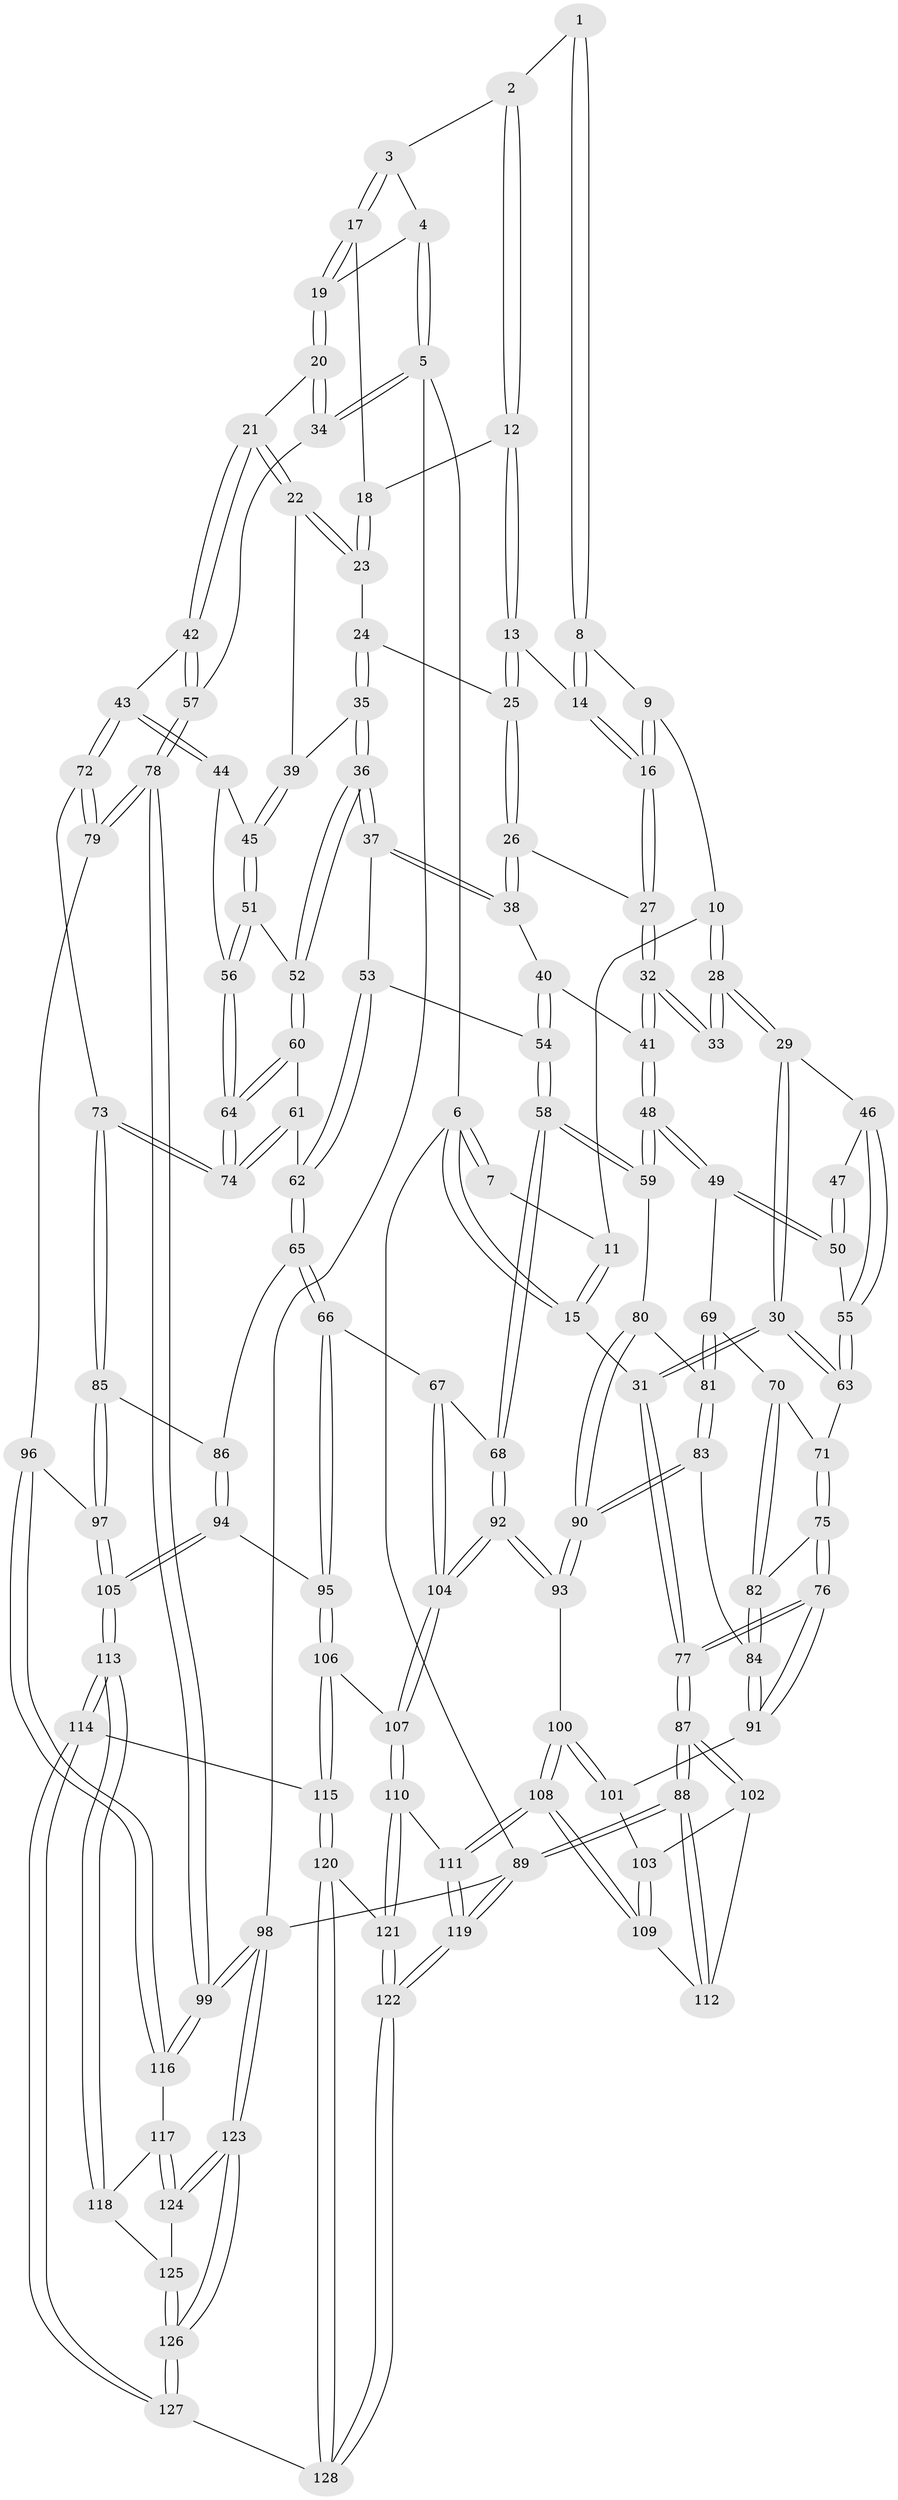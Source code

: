 // Generated by graph-tools (version 1.1) at 2025/38/03/09/25 02:38:24]
// undirected, 128 vertices, 317 edges
graph export_dot {
graph [start="1"]
  node [color=gray90,style=filled];
  1 [pos="+0.25812538969962234+0"];
  2 [pos="+0.6951786462286407+0"];
  3 [pos="+0.8730425842487318+0"];
  4 [pos="+0.9202462327084904+0"];
  5 [pos="+1+0"];
  6 [pos="+0+0"];
  7 [pos="+0.23388082125751108+0"];
  8 [pos="+0.38294122080358706+0.08005113972408066"];
  9 [pos="+0.3478999944753938+0.1310181869477444"];
  10 [pos="+0.18961609754056147+0.13437077259597185"];
  11 [pos="+0.18505550564295434+0.031879023906622804"];
  12 [pos="+0.5512630807646239+0.11496561009511884"];
  13 [pos="+0.5507814166473919+0.11571827537931802"];
  14 [pos="+0.4975980846700085+0.12296680615106613"];
  15 [pos="+0+0.17471824060505262"];
  16 [pos="+0.37674651949970556+0.23387190433686875"];
  17 [pos="+0.7365778800318195+0.1832543837153232"];
  18 [pos="+0.7298509427844548+0.18911957371373384"];
  19 [pos="+0.8366664791903419+0.24668892165643916"];
  20 [pos="+0.8562690647936245+0.3060609473228382"];
  21 [pos="+0.8285969032991183+0.33822238813381117"];
  22 [pos="+0.7457889905233619+0.3130918648168109"];
  23 [pos="+0.7084394798733448+0.22590743142626923"];
  24 [pos="+0.5922497506532832+0.24039233776285854"];
  25 [pos="+0.5571226141133724+0.15144722813521028"];
  26 [pos="+0.43832372612805254+0.2847161747451622"];
  27 [pos="+0.37331901871738865+0.24392015865658717"];
  28 [pos="+0.18221222884917743+0.16201448104329383"];
  29 [pos="+0+0.2802507745609659"];
  30 [pos="+0+0.2864503501454744"];
  31 [pos="+0+0.28243075436694"];
  32 [pos="+0.2926343177946993+0.2817975251368452"];
  33 [pos="+0.28381387015695964+0.27799576283176325"];
  34 [pos="+1+0.2224864765200897"];
  35 [pos="+0.5852710738754763+0.2972978560523805"];
  36 [pos="+0.5474996479833023+0.361752813556619"];
  37 [pos="+0.5320421150469792+0.35993329544318475"];
  38 [pos="+0.48178147507933833+0.3408160426787326"];
  39 [pos="+0.7211501650046217+0.3219042043687428"];
  40 [pos="+0.41128436264396817+0.37742849906538484"];
  41 [pos="+0.31680386571178926+0.38144854561781827"];
  42 [pos="+0.8271228231927007+0.4117816957317747"];
  43 [pos="+0.8261549670082818+0.41463159835418023"];
  44 [pos="+0.7140657277431092+0.4114630789322831"];
  45 [pos="+0.6885841103564557+0.37510591675866334"];
  46 [pos="+0.10023266993606758+0.3479177319935178"];
  47 [pos="+0.23690945603393995+0.3102963529344834"];
  48 [pos="+0.29238044664946616+0.46825446504415635"];
  49 [pos="+0.18794472053299227+0.43433705756443397"];
  50 [pos="+0.1785001404725853+0.4253108429127244"];
  51 [pos="+0.6242679432626382+0.39760598314683443"];
  52 [pos="+0.5477027716235274+0.3621260738587105"];
  53 [pos="+0.4490448461936481+0.44266389502436343"];
  54 [pos="+0.4193934017347013+0.4538085595588925"];
  55 [pos="+0.15846474711462502+0.41540500714905676"];
  56 [pos="+0.6685900010188168+0.4561897130334252"];
  57 [pos="+1+0.44206082308337147"];
  58 [pos="+0.3493676575031975+0.5387706488855655"];
  59 [pos="+0.31225503507944763+0.517690299847576"];
  60 [pos="+0.5456421300541958+0.44693144490053116"];
  61 [pos="+0.5247947034388303+0.508707603700194"];
  62 [pos="+0.5119454655745878+0.5258694948122394"];
  63 [pos="+0.09078704395880426+0.4770464425959564"];
  64 [pos="+0.680958841356433+0.5175172235391184"];
  65 [pos="+0.49442829485742334+0.5584477725379423"];
  66 [pos="+0.4376600807751331+0.5923841321256913"];
  67 [pos="+0.4284840221795822+0.5895800834001306"];
  68 [pos="+0.37514494086130795+0.5667423534073572"];
  69 [pos="+0.15245658924779615+0.5016190960534705"];
  70 [pos="+0.15058678224219826+0.50364584564372"];
  71 [pos="+0.0907940955002645+0.48115006857851994"];
  72 [pos="+0.8215195335950483+0.47686350359959717"];
  73 [pos="+0.6998069085740238+0.5485623132283881"];
  74 [pos="+0.6900690558255734+0.5364221369639716"];
  75 [pos="+0.07420819324691531+0.5148004122175789"];
  76 [pos="+0+0.5635191741395279"];
  77 [pos="+0+0.5674463156823919"];
  78 [pos="+1+0.6271832462362326"];
  79 [pos="+0.9169153687340851+0.5685509520383658"];
  80 [pos="+0.27369123526726186+0.5431515067203863"];
  81 [pos="+0.26193135520804883+0.5485905763052357"];
  82 [pos="+0.13617290133316795+0.5755950655353838"];
  83 [pos="+0.18984598799251767+0.5909098064971753"];
  84 [pos="+0.14330666935092745+0.59695496929994"];
  85 [pos="+0.6895051944248237+0.5999263364214833"];
  86 [pos="+0.566667118948993+0.5866913182980525"];
  87 [pos="+0+0.6328966200404134"];
  88 [pos="+0+1"];
  89 [pos="+0+1"];
  90 [pos="+0.24850797273213288+0.6988799008645193"];
  91 [pos="+0.1375484063313664+0.604091308740417"];
  92 [pos="+0.28836631535258017+0.7129650602950207"];
  93 [pos="+0.25081119601278895+0.7070622878745277"];
  94 [pos="+0.5657706915984367+0.7284358217484567"];
  95 [pos="+0.49368536078239844+0.7300146653611623"];
  96 [pos="+0.7213611427077241+0.7148337903520788"];
  97 [pos="+0.7140501664360377+0.7125195866905505"];
  98 [pos="+1+1"];
  99 [pos="+1+0.852141092500112"];
  100 [pos="+0.22134334500147643+0.7205588464870089"];
  101 [pos="+0.13172133234343034+0.6291880643669719"];
  102 [pos="+0+0.6717784066173083"];
  103 [pos="+0.08251384546757258+0.7050355389861992"];
  104 [pos="+0.33435399033539914+0.7708449687519288"];
  105 [pos="+0.6663994294627088+0.7401361901234891"];
  106 [pos="+0.4492290930414864+0.794433706859332"];
  107 [pos="+0.34631895720887146+0.7920289923392642"];
  108 [pos="+0.15104137472711343+0.7950837867183996"];
  109 [pos="+0.1268247853504543+0.7827265618832568"];
  110 [pos="+0.29828472045198+0.851909029467909"];
  111 [pos="+0.16790343149580542+0.8302380540206079"];
  112 [pos="+0.05977621153612134+0.8128407421449608"];
  113 [pos="+0.6260259748732374+0.8804264725262017"];
  114 [pos="+0.5859423818527951+0.9180171433180118"];
  115 [pos="+0.4825471459917641+0.8936754550359413"];
  116 [pos="+0.8385976582028202+0.8068675665375425"];
  117 [pos="+0.8322275716259324+0.8167690300632403"];
  118 [pos="+0.6801461534685437+0.90325139840849"];
  119 [pos="+0.03666825757978552+1"];
  120 [pos="+0.43386823359623655+0.9558267822754992"];
  121 [pos="+0.3079318855772743+0.9139875574142317"];
  122 [pos="+0.06394058580852954+1"];
  123 [pos="+0.7958094636958303+1"];
  124 [pos="+0.7739560631481297+0.932527608893796"];
  125 [pos="+0.6963382516774971+0.9162465367647203"];
  126 [pos="+0.7055508813985492+1"];
  127 [pos="+0.6667472880555942+1"];
  128 [pos="+0.42145353580878936+1"];
  1 -- 2;
  1 -- 8;
  1 -- 8;
  2 -- 3;
  2 -- 12;
  2 -- 12;
  3 -- 4;
  3 -- 17;
  3 -- 17;
  4 -- 5;
  4 -- 5;
  4 -- 19;
  5 -- 6;
  5 -- 34;
  5 -- 34;
  5 -- 98;
  6 -- 7;
  6 -- 7;
  6 -- 15;
  6 -- 15;
  6 -- 89;
  7 -- 11;
  8 -- 9;
  8 -- 14;
  8 -- 14;
  9 -- 10;
  9 -- 16;
  9 -- 16;
  10 -- 11;
  10 -- 28;
  10 -- 28;
  11 -- 15;
  11 -- 15;
  12 -- 13;
  12 -- 13;
  12 -- 18;
  13 -- 14;
  13 -- 25;
  13 -- 25;
  14 -- 16;
  14 -- 16;
  15 -- 31;
  16 -- 27;
  16 -- 27;
  17 -- 18;
  17 -- 19;
  17 -- 19;
  18 -- 23;
  18 -- 23;
  19 -- 20;
  19 -- 20;
  20 -- 21;
  20 -- 34;
  20 -- 34;
  21 -- 22;
  21 -- 22;
  21 -- 42;
  21 -- 42;
  22 -- 23;
  22 -- 23;
  22 -- 39;
  23 -- 24;
  24 -- 25;
  24 -- 35;
  24 -- 35;
  25 -- 26;
  25 -- 26;
  26 -- 27;
  26 -- 38;
  26 -- 38;
  27 -- 32;
  27 -- 32;
  28 -- 29;
  28 -- 29;
  28 -- 33;
  28 -- 33;
  29 -- 30;
  29 -- 30;
  29 -- 46;
  30 -- 31;
  30 -- 31;
  30 -- 63;
  30 -- 63;
  31 -- 77;
  31 -- 77;
  32 -- 33;
  32 -- 33;
  32 -- 41;
  32 -- 41;
  34 -- 57;
  35 -- 36;
  35 -- 36;
  35 -- 39;
  36 -- 37;
  36 -- 37;
  36 -- 52;
  36 -- 52;
  37 -- 38;
  37 -- 38;
  37 -- 53;
  38 -- 40;
  39 -- 45;
  39 -- 45;
  40 -- 41;
  40 -- 54;
  40 -- 54;
  41 -- 48;
  41 -- 48;
  42 -- 43;
  42 -- 57;
  42 -- 57;
  43 -- 44;
  43 -- 44;
  43 -- 72;
  43 -- 72;
  44 -- 45;
  44 -- 56;
  45 -- 51;
  45 -- 51;
  46 -- 47;
  46 -- 55;
  46 -- 55;
  47 -- 50;
  47 -- 50;
  48 -- 49;
  48 -- 49;
  48 -- 59;
  48 -- 59;
  49 -- 50;
  49 -- 50;
  49 -- 69;
  50 -- 55;
  51 -- 52;
  51 -- 56;
  51 -- 56;
  52 -- 60;
  52 -- 60;
  53 -- 54;
  53 -- 62;
  53 -- 62;
  54 -- 58;
  54 -- 58;
  55 -- 63;
  55 -- 63;
  56 -- 64;
  56 -- 64;
  57 -- 78;
  57 -- 78;
  58 -- 59;
  58 -- 59;
  58 -- 68;
  58 -- 68;
  59 -- 80;
  60 -- 61;
  60 -- 64;
  60 -- 64;
  61 -- 62;
  61 -- 74;
  61 -- 74;
  62 -- 65;
  62 -- 65;
  63 -- 71;
  64 -- 74;
  64 -- 74;
  65 -- 66;
  65 -- 66;
  65 -- 86;
  66 -- 67;
  66 -- 95;
  66 -- 95;
  67 -- 68;
  67 -- 104;
  67 -- 104;
  68 -- 92;
  68 -- 92;
  69 -- 70;
  69 -- 81;
  69 -- 81;
  70 -- 71;
  70 -- 82;
  70 -- 82;
  71 -- 75;
  71 -- 75;
  72 -- 73;
  72 -- 79;
  72 -- 79;
  73 -- 74;
  73 -- 74;
  73 -- 85;
  73 -- 85;
  75 -- 76;
  75 -- 76;
  75 -- 82;
  76 -- 77;
  76 -- 77;
  76 -- 91;
  76 -- 91;
  77 -- 87;
  77 -- 87;
  78 -- 79;
  78 -- 79;
  78 -- 99;
  78 -- 99;
  79 -- 96;
  80 -- 81;
  80 -- 90;
  80 -- 90;
  81 -- 83;
  81 -- 83;
  82 -- 84;
  82 -- 84;
  83 -- 84;
  83 -- 90;
  83 -- 90;
  84 -- 91;
  84 -- 91;
  85 -- 86;
  85 -- 97;
  85 -- 97;
  86 -- 94;
  86 -- 94;
  87 -- 88;
  87 -- 88;
  87 -- 102;
  87 -- 102;
  88 -- 89;
  88 -- 89;
  88 -- 112;
  88 -- 112;
  89 -- 119;
  89 -- 119;
  89 -- 98;
  90 -- 93;
  90 -- 93;
  91 -- 101;
  92 -- 93;
  92 -- 93;
  92 -- 104;
  92 -- 104;
  93 -- 100;
  94 -- 95;
  94 -- 105;
  94 -- 105;
  95 -- 106;
  95 -- 106;
  96 -- 97;
  96 -- 116;
  96 -- 116;
  97 -- 105;
  97 -- 105;
  98 -- 99;
  98 -- 99;
  98 -- 123;
  98 -- 123;
  99 -- 116;
  99 -- 116;
  100 -- 101;
  100 -- 101;
  100 -- 108;
  100 -- 108;
  101 -- 103;
  102 -- 103;
  102 -- 112;
  103 -- 109;
  103 -- 109;
  104 -- 107;
  104 -- 107;
  105 -- 113;
  105 -- 113;
  106 -- 107;
  106 -- 115;
  106 -- 115;
  107 -- 110;
  107 -- 110;
  108 -- 109;
  108 -- 109;
  108 -- 111;
  108 -- 111;
  109 -- 112;
  110 -- 111;
  110 -- 121;
  110 -- 121;
  111 -- 119;
  111 -- 119;
  113 -- 114;
  113 -- 114;
  113 -- 118;
  113 -- 118;
  114 -- 115;
  114 -- 127;
  114 -- 127;
  115 -- 120;
  115 -- 120;
  116 -- 117;
  117 -- 118;
  117 -- 124;
  117 -- 124;
  118 -- 125;
  119 -- 122;
  119 -- 122;
  120 -- 121;
  120 -- 128;
  120 -- 128;
  121 -- 122;
  121 -- 122;
  122 -- 128;
  122 -- 128;
  123 -- 124;
  123 -- 124;
  123 -- 126;
  123 -- 126;
  124 -- 125;
  125 -- 126;
  125 -- 126;
  126 -- 127;
  126 -- 127;
  127 -- 128;
}

